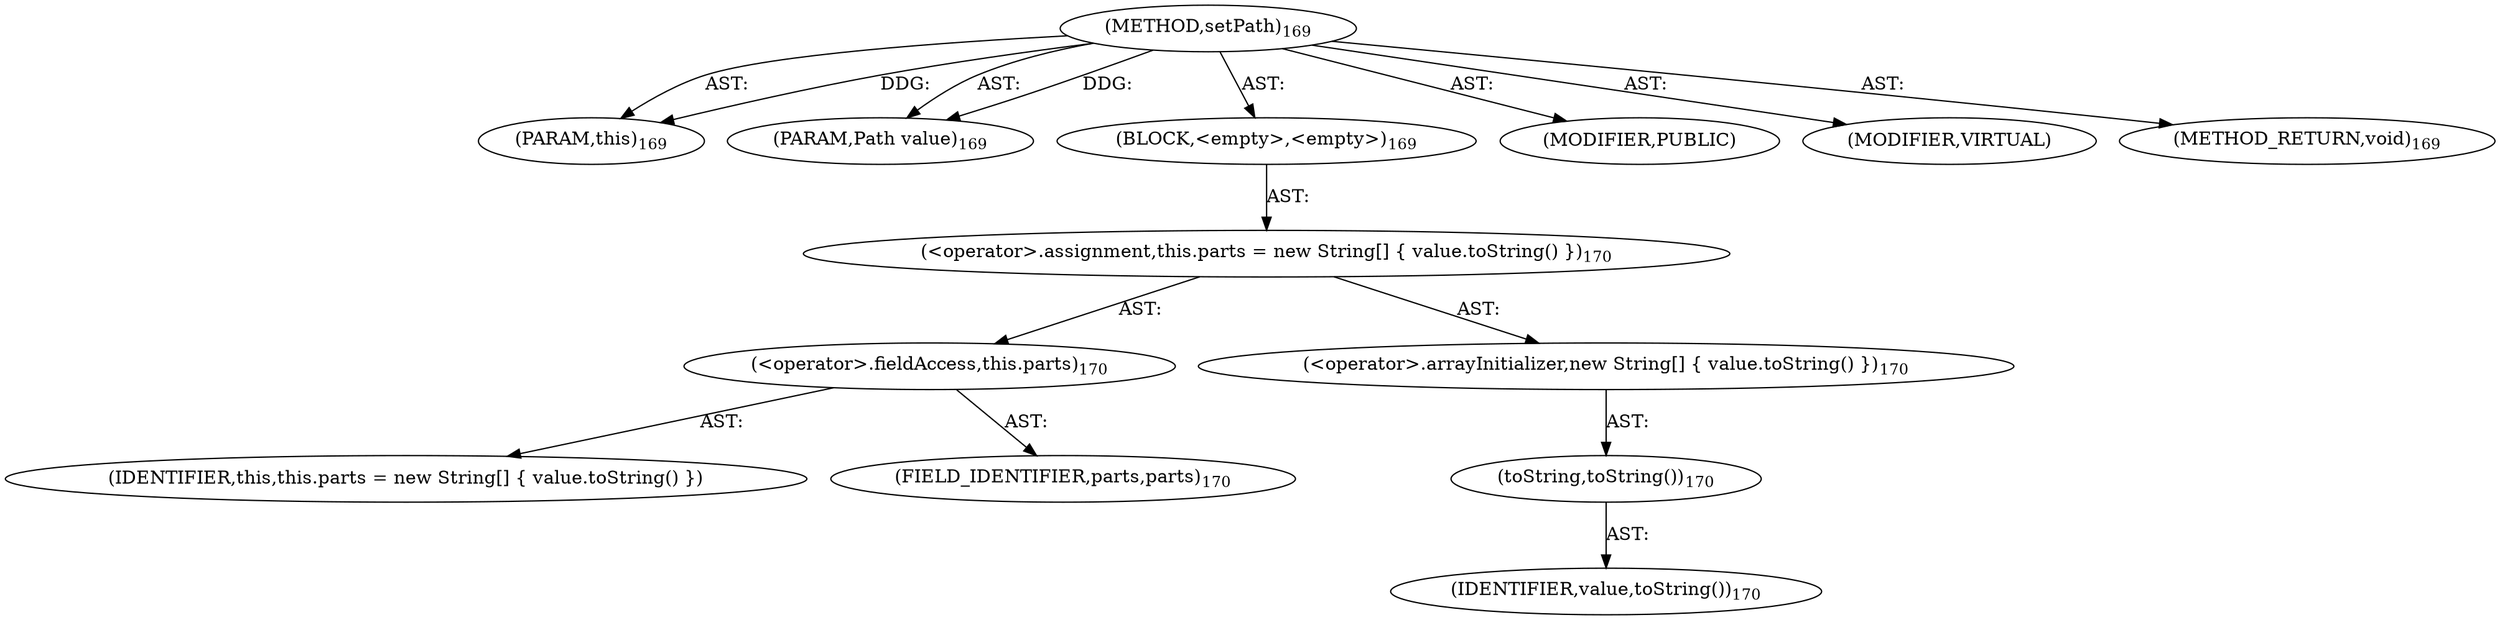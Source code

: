 digraph "setPath" {  
"111669149700" [label = <(METHOD,setPath)<SUB>169</SUB>> ]
"115964117012" [label = <(PARAM,this)<SUB>169</SUB>> ]
"115964117013" [label = <(PARAM,Path value)<SUB>169</SUB>> ]
"25769803783" [label = <(BLOCK,&lt;empty&gt;,&lt;empty&gt;)<SUB>169</SUB>> ]
"30064771110" [label = <(&lt;operator&gt;.assignment,this.parts = new String[] { value.toString() })<SUB>170</SUB>> ]
"30064771111" [label = <(&lt;operator&gt;.fieldAccess,this.parts)<SUB>170</SUB>> ]
"68719476776" [label = <(IDENTIFIER,this,this.parts = new String[] { value.toString() })> ]
"55834574858" [label = <(FIELD_IDENTIFIER,parts,parts)<SUB>170</SUB>> ]
"30064771112" [label = <(&lt;operator&gt;.arrayInitializer,new String[] { value.toString() })<SUB>170</SUB>> ]
"30064771113" [label = <(toString,toString())<SUB>170</SUB>> ]
"68719476777" [label = <(IDENTIFIER,value,toString())<SUB>170</SUB>> ]
"133143986189" [label = <(MODIFIER,PUBLIC)> ]
"133143986190" [label = <(MODIFIER,VIRTUAL)> ]
"128849018884" [label = <(METHOD_RETURN,void)<SUB>169</SUB>> ]
  "111669149700" -> "115964117012"  [ label = "AST: "] 
  "111669149700" -> "115964117013"  [ label = "AST: "] 
  "111669149700" -> "25769803783"  [ label = "AST: "] 
  "111669149700" -> "133143986189"  [ label = "AST: "] 
  "111669149700" -> "133143986190"  [ label = "AST: "] 
  "111669149700" -> "128849018884"  [ label = "AST: "] 
  "25769803783" -> "30064771110"  [ label = "AST: "] 
  "30064771110" -> "30064771111"  [ label = "AST: "] 
  "30064771110" -> "30064771112"  [ label = "AST: "] 
  "30064771111" -> "68719476776"  [ label = "AST: "] 
  "30064771111" -> "55834574858"  [ label = "AST: "] 
  "30064771112" -> "30064771113"  [ label = "AST: "] 
  "30064771113" -> "68719476777"  [ label = "AST: "] 
  "111669149700" -> "115964117012"  [ label = "DDG: "] 
  "111669149700" -> "115964117013"  [ label = "DDG: "] 
}
